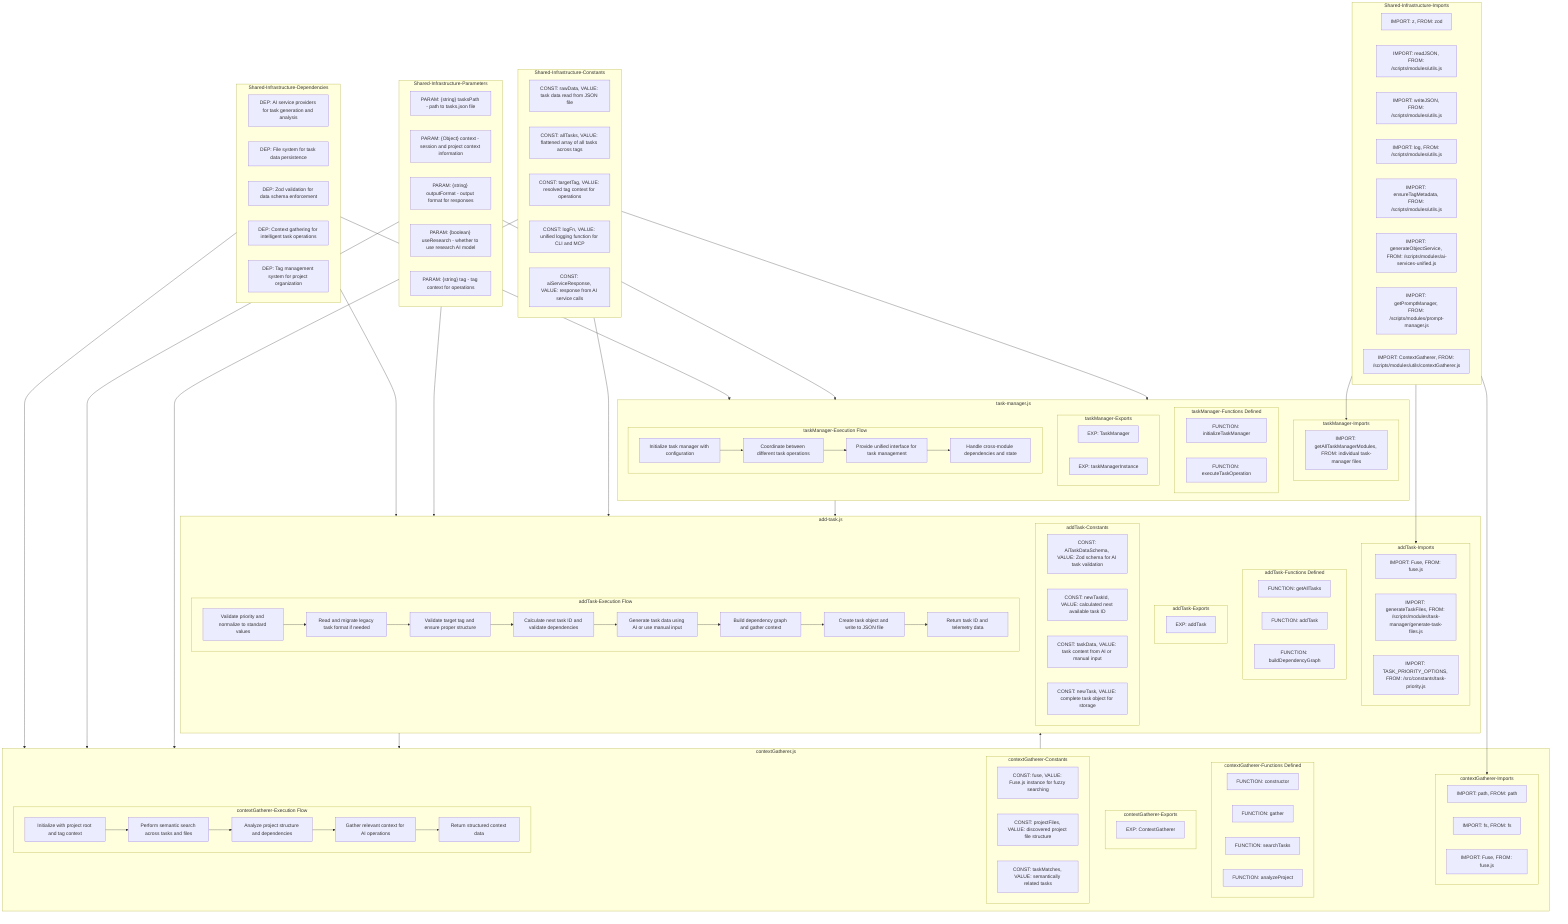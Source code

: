 flowchart TB
    %% SHARED INFRASTRUCTURE SECTIONS
    subgraph SharedImports["Shared-Infrastructure-Imports"]
        SI1["IMPORT: z, FROM: zod"]
        SI2["IMPORT: readJSON, FROM: /scripts/modules/utils.js"]
        SI3["IMPORT: writeJSON, FROM: /scripts/modules/utils.js"]
        SI4["IMPORT: log, FROM: /scripts/modules/utils.js"]
        SI5["IMPORT: ensureTagMetadata, FROM: /scripts/modules/utils.js"]
        SI6["IMPORT: generateObjectService, FROM: /scripts/modules/ai-services-unified.js"]
        SI7["IMPORT: getPromptManager, FROM: /scripts/modules/prompt-manager.js"]
        SI8["IMPORT: ContextGatherer, FROM: /scripts/modules/utils/contextGatherer.js"]
    end
    
    subgraph SharedDependencies["Shared-Infrastructure-Dependencies"]
        SD1["DEP: AI service providers for task generation and analysis"]
        SD2["DEP: File system for task data persistence"]
        SD3["DEP: Zod validation for data schema enforcement"]
        SD4["DEP: Context gathering for intelligent task operations"]
        SD5["DEP: Tag management system for project organization"]
    end
    
    subgraph SharedParameters["Shared-Infrastructure-Parameters"]
        SP1["PARAM: {string} tasksPath - path to tasks.json file"]
        SP2["PARAM: {Object} context - session and project context information"]
        SP3["PARAM: {string} outputFormat - output format for responses"]
        SP4["PARAM: {boolean} useResearch - whether to use research AI model"]
        SP5["PARAM: {string} tag - tag context for operations"]
    end
    
    subgraph SharedConstants["Shared-Infrastructure-Constants"]
        SC1["CONST: rawData, VALUE: task data read from JSON file"]
        SC2["CONST: allTasks, VALUE: flattened array of all tasks across tags"]
        SC3["CONST: targetTag, VALUE: resolved tag context for operations"]
        SC4["CONST: logFn, VALUE: unified logging function for CLI and MCP"]
        SC5["CONST: aiServiceResponse, VALUE: response from AI service calls"]
    end
    
    %% INDIVIDUAL FILE SECTIONS
    subgraph addTaskManager["add-task.js"]
        subgraph addTaskImports["addTask-Imports"]
            ATMI1["IMPORT: Fuse, FROM: fuse.js"]
            ATMI2["IMPORT: generateTaskFiles, FROM: /scripts/modules/task-manager/generate-task-files.js"]
            ATMI3["IMPORT: TASK_PRIORITY_OPTIONS, FROM: /src/constants/task-priority.js"]
        end
        
        subgraph addTaskFunctions["addTask-Functions Defined"]
            ATMF1["FUNCTION: getAllTasks"]
            ATMF2["FUNCTION: addTask"]
            ATMF3["FUNCTION: buildDependencyGraph"]
        end
        
        subgraph addTaskExports["addTask-Exports"]
            ATME1["EXP: addTask"]
        end
        
        subgraph addTaskConstants["addTask-Constants"]
            ATMC1["CONST: AiTaskDataSchema, VALUE: Zod schema for AI task validation"]
            ATMC2["CONST: newTaskId, VALUE: calculated next available task ID"]
            ATMC3["CONST: taskData, VALUE: task content from AI or manual input"]
            ATMC4["CONST: newTask, VALUE: complete task object for storage"]
        end
        
        subgraph addTaskFlow["addTask-Execution Flow"]
            ATML1["Validate priority and normalize to standard values"]
            ATML2["Read and migrate legacy task format if needed"]
            ATML3["Validate target tag and ensure proper structure"]
            ATML4["Calculate next task ID and validate dependencies"]
            ATML5["Generate task data using AI or use manual input"]
            ATML6["Build dependency graph and gather context"]
            ATML7["Create task object and write to JSON file"]
            ATML8["Return task ID and telemetry data"]
        end
        
        addTaskImports
        addTaskFunctions
        addTaskExports
        addTaskConstants
        addTaskFlow
    end
    
    subgraph contextGatherer["contextGatherer.js"]
        subgraph contextGathererImports["contextGatherer-Imports"]
            CGI1["IMPORT: path, FROM: path"]
            CGI2["IMPORT: fs, FROM: fs"]
            CGI3["IMPORT: Fuse, FROM: fuse.js"]
        end
        
        subgraph contextGathererFunctions["contextGatherer-Functions Defined"]
            CGF1["FUNCTION: constructor"]
            CGF2["FUNCTION: gather"]
            CGF3["FUNCTION: searchTasks"]
            CGF4["FUNCTION: analyzeProject"]
        end
        
        subgraph contextGathererExports["contextGatherer-Exports"]
            CGE1["EXP: ContextGatherer"]
        end
        
        subgraph contextGathererConstants["contextGatherer-Constants"]
            CGC1["CONST: fuse, VALUE: Fuse.js instance for fuzzy searching"]
            CGC2["CONST: projectFiles, VALUE: discovered project file structure"]
            CGC3["CONST: taskMatches, VALUE: semantically related tasks"]
        end
        
        subgraph contextGathererFlow["contextGatherer-Execution Flow"]
            CGL1["Initialize with project root and tag context"]
            CGL2["Perform semantic search across tasks and files"]
            CGL3["Analyze project structure and dependencies"]
            CGL4["Gather relevant context for AI operations"]
            CGL5["Return structured context data"]
        end
        
        contextGathererImports
        contextGathererFunctions
        contextGathererExports
        contextGathererConstants
        contextGathererFlow
    end
    
    subgraph taskManager["task-manager.js"]
        subgraph taskManagerImports["taskManager-Imports"]
            TMI1["IMPORT: getAllTaskManagerModules, FROM: individual task-manager files"]
        end
        
        subgraph taskManagerFunctions["taskManager-Functions Defined"]
            TMF1["FUNCTION: initializeTaskManager"]
            TMF2["FUNCTION: executeTaskOperation"]
        end
        
        subgraph taskManagerExports["taskManager-Exports"]
            TME1["EXP: TaskManager"]
            TME2["EXP: taskManagerInstance"]
        end
        
        subgraph taskManagerFlow["taskManager-Execution Flow"]
            TML1["Initialize task manager with configuration"]
            TML2["Coordinate between different task operations"]
            TML3["Provide unified interface for task management"]
            TML4["Handle cross-module dependencies and state"]
        end
        
        taskManagerImports
        taskManagerFunctions
        taskManagerExports
        taskManagerFlow
    end
    
    %% RELATIONSHIP CONNECTIONS
    SharedImports --> addTaskImports
    SharedImports --> contextGathererImports
    SharedImports --> taskManagerImports
    
    SharedDependencies --> addTaskManager
    SharedDependencies --> contextGatherer
    SharedDependencies --> taskManager
    
    SharedParameters --> addTaskManager
    SharedParameters --> contextGatherer
    SharedParameters --> taskManager
    
    SharedConstants --> addTaskManager
    SharedConstants --> contextGatherer
    SharedConstants --> taskManager
    
    %% EXECUTION FLOW CONNECTIONS
    ATML1 --> ATML2
    ATML2 --> ATML3
    ATML3 --> ATML4
    ATML4 --> ATML5
    ATML5 --> ATML6
    ATML6 --> ATML7
    ATML7 --> ATML8
    
    CGL1 --> CGL2
    CGL2 --> CGL3
    CGL3 --> CGL4
    CGL4 --> CGL5
    
    TML1 --> TML2
    TML2 --> TML3
    TML3 --> TML4
    
    %% LAYER RELATIONSHIPS
    contextGatherer --> addTaskManager
    taskManager --> addTaskManager
    addTaskManager --> contextGatherer